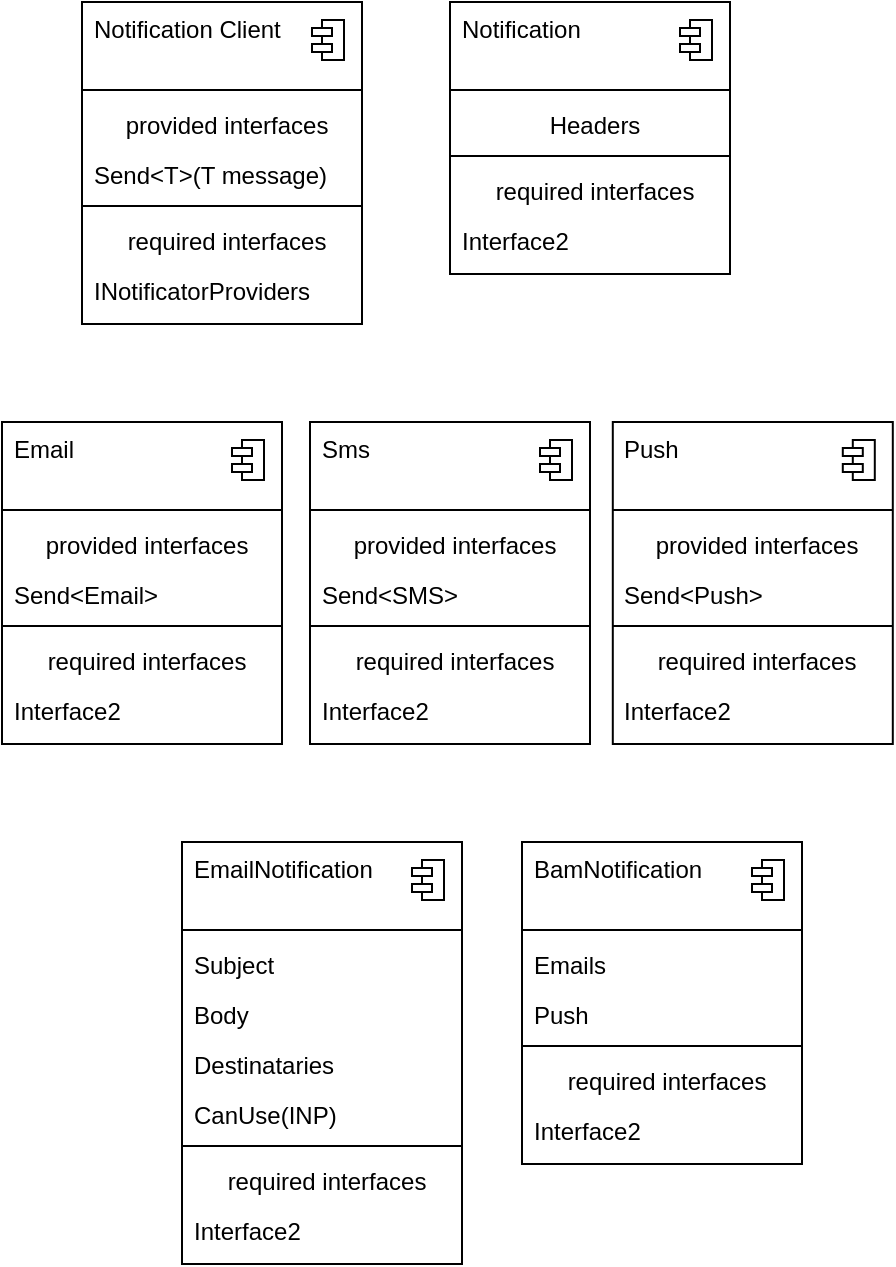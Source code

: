 <mxfile version="14.7.0" type="github">
  <diagram id="QHm2DTe5CyuroTfaVQF_" name="Page-2">
    <mxGraphModel dx="1718" dy="1831" grid="1" gridSize="10" guides="1" tooltips="1" connect="1" arrows="1" fold="1" page="1" pageScale="1" pageWidth="827" pageHeight="1169" math="0" shadow="0">
      <root>
        <mxCell id="85T4zdCJmLSqGXaU--T0-0" />
        <mxCell id="85T4zdCJmLSqGXaU--T0-1" parent="85T4zdCJmLSqGXaU--T0-0" />
        <mxCell id="ozIvUlVLJT3WlN5ytKYM-2" value="" style="fontStyle=1;align=center;verticalAlign=top;childLayout=stackLayout;horizontal=1;horizontalStack=0;resizeParent=1;resizeParentMax=0;resizeLast=0;marginBottom=0;" parent="85T4zdCJmLSqGXaU--T0-1" vertex="1">
          <mxGeometry x="160" y="-1040" width="140" height="161" as="geometry" />
        </mxCell>
        <mxCell id="ozIvUlVLJT3WlN5ytKYM-3" value="&lt;span style=&quot;text-align: center&quot;&gt;Notification Client&lt;/span&gt;" style="html=1;align=left;spacingLeft=4;verticalAlign=top;strokeColor=none;fillColor=none;" parent="ozIvUlVLJT3WlN5ytKYM-2" vertex="1">
          <mxGeometry width="140" height="40" as="geometry" />
        </mxCell>
        <mxCell id="ozIvUlVLJT3WlN5ytKYM-4" value="" style="shape=module;jettyWidth=10;jettyHeight=4;" parent="ozIvUlVLJT3WlN5ytKYM-3" vertex="1">
          <mxGeometry x="1" width="16" height="20" relative="1" as="geometry">
            <mxPoint x="-25" y="9" as="offset" />
          </mxGeometry>
        </mxCell>
        <mxCell id="ozIvUlVLJT3WlN5ytKYM-5" value="" style="line;strokeWidth=1;fillColor=none;align=left;verticalAlign=middle;spacingTop=-1;spacingLeft=3;spacingRight=3;rotatable=0;labelPosition=right;points=[];portConstraint=eastwest;" parent="ozIvUlVLJT3WlN5ytKYM-2" vertex="1">
          <mxGeometry y="40" width="140" height="8" as="geometry" />
        </mxCell>
        <mxCell id="ozIvUlVLJT3WlN5ytKYM-6" value="provided interfaces" style="html=1;align=center;spacingLeft=4;verticalAlign=top;strokeColor=none;fillColor=none;" parent="ozIvUlVLJT3WlN5ytKYM-2" vertex="1">
          <mxGeometry y="48" width="140" height="25" as="geometry" />
        </mxCell>
        <mxCell id="ozIvUlVLJT3WlN5ytKYM-7" value="&lt;span style=&quot;text-align: center&quot;&gt;Send&amp;lt;T&amp;gt;(T message)&lt;/span&gt;" style="html=1;align=left;spacingLeft=4;verticalAlign=top;strokeColor=none;fillColor=none;" parent="ozIvUlVLJT3WlN5ytKYM-2" vertex="1">
          <mxGeometry y="73" width="140" height="25" as="geometry" />
        </mxCell>
        <mxCell id="ozIvUlVLJT3WlN5ytKYM-8" value="" style="line;strokeWidth=1;fillColor=none;align=left;verticalAlign=middle;spacingTop=-1;spacingLeft=3;spacingRight=3;rotatable=0;labelPosition=right;points=[];portConstraint=eastwest;" parent="ozIvUlVLJT3WlN5ytKYM-2" vertex="1">
          <mxGeometry y="98" width="140" height="8" as="geometry" />
        </mxCell>
        <mxCell id="ozIvUlVLJT3WlN5ytKYM-9" value="required interfaces" style="html=1;align=center;spacingLeft=4;verticalAlign=top;strokeColor=none;fillColor=none;" parent="ozIvUlVLJT3WlN5ytKYM-2" vertex="1">
          <mxGeometry y="106" width="140" height="25" as="geometry" />
        </mxCell>
        <mxCell id="ozIvUlVLJT3WlN5ytKYM-10" value="INotificatorProviders" style="html=1;align=left;spacingLeft=4;verticalAlign=top;strokeColor=none;fillColor=none;" parent="ozIvUlVLJT3WlN5ytKYM-2" vertex="1">
          <mxGeometry y="131" width="140" height="30" as="geometry" />
        </mxCell>
        <mxCell id="ozIvUlVLJT3WlN5ytKYM-11" value="" style="fontStyle=1;align=center;verticalAlign=top;childLayout=stackLayout;horizontal=1;horizontalStack=0;resizeParent=1;resizeParentMax=0;resizeLast=0;marginBottom=0;" parent="85T4zdCJmLSqGXaU--T0-1" vertex="1">
          <mxGeometry x="120" y="-830" width="140" height="161" as="geometry" />
        </mxCell>
        <mxCell id="ozIvUlVLJT3WlN5ytKYM-12" value="Email" style="html=1;align=left;spacingLeft=4;verticalAlign=top;strokeColor=none;fillColor=none;" parent="ozIvUlVLJT3WlN5ytKYM-11" vertex="1">
          <mxGeometry width="140" height="40" as="geometry" />
        </mxCell>
        <mxCell id="ozIvUlVLJT3WlN5ytKYM-13" value="" style="shape=module;jettyWidth=10;jettyHeight=4;" parent="ozIvUlVLJT3WlN5ytKYM-12" vertex="1">
          <mxGeometry x="1" width="16" height="20" relative="1" as="geometry">
            <mxPoint x="-25" y="9" as="offset" />
          </mxGeometry>
        </mxCell>
        <mxCell id="ozIvUlVLJT3WlN5ytKYM-14" value="" style="line;strokeWidth=1;fillColor=none;align=left;verticalAlign=middle;spacingTop=-1;spacingLeft=3;spacingRight=3;rotatable=0;labelPosition=right;points=[];portConstraint=eastwest;" parent="ozIvUlVLJT3WlN5ytKYM-11" vertex="1">
          <mxGeometry y="40" width="140" height="8" as="geometry" />
        </mxCell>
        <mxCell id="ozIvUlVLJT3WlN5ytKYM-15" value="provided interfaces" style="html=1;align=center;spacingLeft=4;verticalAlign=top;strokeColor=none;fillColor=none;" parent="ozIvUlVLJT3WlN5ytKYM-11" vertex="1">
          <mxGeometry y="48" width="140" height="25" as="geometry" />
        </mxCell>
        <mxCell id="ozIvUlVLJT3WlN5ytKYM-16" value="Send&amp;lt;Email&amp;gt;" style="html=1;align=left;spacingLeft=4;verticalAlign=top;strokeColor=none;fillColor=none;" parent="ozIvUlVLJT3WlN5ytKYM-11" vertex="1">
          <mxGeometry y="73" width="140" height="25" as="geometry" />
        </mxCell>
        <mxCell id="ozIvUlVLJT3WlN5ytKYM-17" value="" style="line;strokeWidth=1;fillColor=none;align=left;verticalAlign=middle;spacingTop=-1;spacingLeft=3;spacingRight=3;rotatable=0;labelPosition=right;points=[];portConstraint=eastwest;" parent="ozIvUlVLJT3WlN5ytKYM-11" vertex="1">
          <mxGeometry y="98" width="140" height="8" as="geometry" />
        </mxCell>
        <mxCell id="ozIvUlVLJT3WlN5ytKYM-18" value="required interfaces" style="html=1;align=center;spacingLeft=4;verticalAlign=top;strokeColor=none;fillColor=none;" parent="ozIvUlVLJT3WlN5ytKYM-11" vertex="1">
          <mxGeometry y="106" width="140" height="25" as="geometry" />
        </mxCell>
        <mxCell id="ozIvUlVLJT3WlN5ytKYM-19" value="Interface2" style="html=1;align=left;spacingLeft=4;verticalAlign=top;strokeColor=none;fillColor=none;" parent="ozIvUlVLJT3WlN5ytKYM-11" vertex="1">
          <mxGeometry y="131" width="140" height="30" as="geometry" />
        </mxCell>
        <mxCell id="ozIvUlVLJT3WlN5ytKYM-20" value="" style="fontStyle=1;align=center;verticalAlign=top;childLayout=stackLayout;horizontal=1;horizontalStack=0;resizeParent=1;resizeParentMax=0;resizeLast=0;marginBottom=0;" parent="85T4zdCJmLSqGXaU--T0-1" vertex="1">
          <mxGeometry x="274" y="-830" width="140" height="161" as="geometry" />
        </mxCell>
        <mxCell id="ozIvUlVLJT3WlN5ytKYM-21" value="Sms" style="html=1;align=left;spacingLeft=4;verticalAlign=top;strokeColor=none;fillColor=none;" parent="ozIvUlVLJT3WlN5ytKYM-20" vertex="1">
          <mxGeometry width="140" height="40" as="geometry" />
        </mxCell>
        <mxCell id="ozIvUlVLJT3WlN5ytKYM-22" value="" style="shape=module;jettyWidth=10;jettyHeight=4;" parent="ozIvUlVLJT3WlN5ytKYM-21" vertex="1">
          <mxGeometry x="1" width="16" height="20" relative="1" as="geometry">
            <mxPoint x="-25" y="9" as="offset" />
          </mxGeometry>
        </mxCell>
        <mxCell id="ozIvUlVLJT3WlN5ytKYM-23" value="" style="line;strokeWidth=1;fillColor=none;align=left;verticalAlign=middle;spacingTop=-1;spacingLeft=3;spacingRight=3;rotatable=0;labelPosition=right;points=[];portConstraint=eastwest;" parent="ozIvUlVLJT3WlN5ytKYM-20" vertex="1">
          <mxGeometry y="40" width="140" height="8" as="geometry" />
        </mxCell>
        <mxCell id="ozIvUlVLJT3WlN5ytKYM-24" value="provided interfaces" style="html=1;align=center;spacingLeft=4;verticalAlign=top;strokeColor=none;fillColor=none;" parent="ozIvUlVLJT3WlN5ytKYM-20" vertex="1">
          <mxGeometry y="48" width="140" height="25" as="geometry" />
        </mxCell>
        <mxCell id="ozIvUlVLJT3WlN5ytKYM-25" value="Send&amp;lt;SMS&amp;gt;" style="html=1;align=left;spacingLeft=4;verticalAlign=top;strokeColor=none;fillColor=none;" parent="ozIvUlVLJT3WlN5ytKYM-20" vertex="1">
          <mxGeometry y="73" width="140" height="25" as="geometry" />
        </mxCell>
        <mxCell id="ozIvUlVLJT3WlN5ytKYM-26" value="" style="line;strokeWidth=1;fillColor=none;align=left;verticalAlign=middle;spacingTop=-1;spacingLeft=3;spacingRight=3;rotatable=0;labelPosition=right;points=[];portConstraint=eastwest;" parent="ozIvUlVLJT3WlN5ytKYM-20" vertex="1">
          <mxGeometry y="98" width="140" height="8" as="geometry" />
        </mxCell>
        <mxCell id="ozIvUlVLJT3WlN5ytKYM-27" value="required interfaces" style="html=1;align=center;spacingLeft=4;verticalAlign=top;strokeColor=none;fillColor=none;" parent="ozIvUlVLJT3WlN5ytKYM-20" vertex="1">
          <mxGeometry y="106" width="140" height="25" as="geometry" />
        </mxCell>
        <mxCell id="ozIvUlVLJT3WlN5ytKYM-28" value="Interface2" style="html=1;align=left;spacingLeft=4;verticalAlign=top;strokeColor=none;fillColor=none;" parent="ozIvUlVLJT3WlN5ytKYM-20" vertex="1">
          <mxGeometry y="131" width="140" height="30" as="geometry" />
        </mxCell>
        <mxCell id="ozIvUlVLJT3WlN5ytKYM-29" value="" style="fontStyle=1;align=center;verticalAlign=top;childLayout=stackLayout;horizontal=1;horizontalStack=0;resizeParent=1;resizeParentMax=0;resizeLast=0;marginBottom=0;" parent="85T4zdCJmLSqGXaU--T0-1" vertex="1">
          <mxGeometry x="425.4" y="-830" width="140" height="161" as="geometry" />
        </mxCell>
        <mxCell id="ozIvUlVLJT3WlN5ytKYM-30" value="Push" style="html=1;align=left;spacingLeft=4;verticalAlign=top;strokeColor=none;fillColor=none;" parent="ozIvUlVLJT3WlN5ytKYM-29" vertex="1">
          <mxGeometry width="140" height="40" as="geometry" />
        </mxCell>
        <mxCell id="ozIvUlVLJT3WlN5ytKYM-31" value="" style="shape=module;jettyWidth=10;jettyHeight=4;" parent="ozIvUlVLJT3WlN5ytKYM-30" vertex="1">
          <mxGeometry x="1" width="16" height="20" relative="1" as="geometry">
            <mxPoint x="-25" y="9" as="offset" />
          </mxGeometry>
        </mxCell>
        <mxCell id="ozIvUlVLJT3WlN5ytKYM-32" value="" style="line;strokeWidth=1;fillColor=none;align=left;verticalAlign=middle;spacingTop=-1;spacingLeft=3;spacingRight=3;rotatable=0;labelPosition=right;points=[];portConstraint=eastwest;" parent="ozIvUlVLJT3WlN5ytKYM-29" vertex="1">
          <mxGeometry y="40" width="140" height="8" as="geometry" />
        </mxCell>
        <mxCell id="ozIvUlVLJT3WlN5ytKYM-33" value="provided interfaces" style="html=1;align=center;spacingLeft=4;verticalAlign=top;strokeColor=none;fillColor=none;" parent="ozIvUlVLJT3WlN5ytKYM-29" vertex="1">
          <mxGeometry y="48" width="140" height="25" as="geometry" />
        </mxCell>
        <mxCell id="ozIvUlVLJT3WlN5ytKYM-34" value="Send&amp;lt;Push&amp;gt;" style="html=1;align=left;spacingLeft=4;verticalAlign=top;strokeColor=none;fillColor=none;" parent="ozIvUlVLJT3WlN5ytKYM-29" vertex="1">
          <mxGeometry y="73" width="140" height="25" as="geometry" />
        </mxCell>
        <mxCell id="ozIvUlVLJT3WlN5ytKYM-35" value="" style="line;strokeWidth=1;fillColor=none;align=left;verticalAlign=middle;spacingTop=-1;spacingLeft=3;spacingRight=3;rotatable=0;labelPosition=right;points=[];portConstraint=eastwest;" parent="ozIvUlVLJT3WlN5ytKYM-29" vertex="1">
          <mxGeometry y="98" width="140" height="8" as="geometry" />
        </mxCell>
        <mxCell id="ozIvUlVLJT3WlN5ytKYM-36" value="required interfaces" style="html=1;align=center;spacingLeft=4;verticalAlign=top;strokeColor=none;fillColor=none;" parent="ozIvUlVLJT3WlN5ytKYM-29" vertex="1">
          <mxGeometry y="106" width="140" height="25" as="geometry" />
        </mxCell>
        <mxCell id="ozIvUlVLJT3WlN5ytKYM-37" value="Interface2" style="html=1;align=left;spacingLeft=4;verticalAlign=top;strokeColor=none;fillColor=none;" parent="ozIvUlVLJT3WlN5ytKYM-29" vertex="1">
          <mxGeometry y="131" width="140" height="30" as="geometry" />
        </mxCell>
        <mxCell id="ozIvUlVLJT3WlN5ytKYM-38" value="" style="fontStyle=1;align=center;verticalAlign=top;childLayout=stackLayout;horizontal=1;horizontalStack=0;resizeParent=1;resizeParentMax=0;resizeLast=0;marginBottom=0;" parent="85T4zdCJmLSqGXaU--T0-1" vertex="1">
          <mxGeometry x="344" y="-1040" width="140" height="136" as="geometry" />
        </mxCell>
        <mxCell id="ozIvUlVLJT3WlN5ytKYM-39" value="Notification" style="html=1;align=left;spacingLeft=4;verticalAlign=top;strokeColor=none;fillColor=none;" parent="ozIvUlVLJT3WlN5ytKYM-38" vertex="1">
          <mxGeometry width="140" height="40" as="geometry" />
        </mxCell>
        <mxCell id="ozIvUlVLJT3WlN5ytKYM-40" value="" style="shape=module;jettyWidth=10;jettyHeight=4;" parent="ozIvUlVLJT3WlN5ytKYM-39" vertex="1">
          <mxGeometry x="1" width="16" height="20" relative="1" as="geometry">
            <mxPoint x="-25" y="9" as="offset" />
          </mxGeometry>
        </mxCell>
        <mxCell id="ozIvUlVLJT3WlN5ytKYM-41" value="" style="line;strokeWidth=1;fillColor=none;align=left;verticalAlign=middle;spacingTop=-1;spacingLeft=3;spacingRight=3;rotatable=0;labelPosition=right;points=[];portConstraint=eastwest;" parent="ozIvUlVLJT3WlN5ytKYM-38" vertex="1">
          <mxGeometry y="40" width="140" height="8" as="geometry" />
        </mxCell>
        <mxCell id="Q_7yFQn-fByA-fb3hpc2-0" value="Headers" style="html=1;align=center;spacingLeft=4;verticalAlign=top;strokeColor=none;fillColor=none;" parent="ozIvUlVLJT3WlN5ytKYM-38" vertex="1">
          <mxGeometry y="48" width="140" height="25" as="geometry" />
        </mxCell>
        <mxCell id="ozIvUlVLJT3WlN5ytKYM-44" value="" style="line;strokeWidth=1;fillColor=none;align=left;verticalAlign=middle;spacingTop=-1;spacingLeft=3;spacingRight=3;rotatable=0;labelPosition=right;points=[];portConstraint=eastwest;" parent="ozIvUlVLJT3WlN5ytKYM-38" vertex="1">
          <mxGeometry y="73" width="140" height="8" as="geometry" />
        </mxCell>
        <mxCell id="ozIvUlVLJT3WlN5ytKYM-45" value="required interfaces" style="html=1;align=center;spacingLeft=4;verticalAlign=top;strokeColor=none;fillColor=none;" parent="ozIvUlVLJT3WlN5ytKYM-38" vertex="1">
          <mxGeometry y="81" width="140" height="25" as="geometry" />
        </mxCell>
        <mxCell id="ozIvUlVLJT3WlN5ytKYM-46" value="Interface2" style="html=1;align=left;spacingLeft=4;verticalAlign=top;strokeColor=none;fillColor=none;" parent="ozIvUlVLJT3WlN5ytKYM-38" vertex="1">
          <mxGeometry y="106" width="140" height="30" as="geometry" />
        </mxCell>
        <mxCell id="ozIvUlVLJT3WlN5ytKYM-48" value="" style="fontStyle=1;align=center;verticalAlign=top;childLayout=stackLayout;horizontal=1;horizontalStack=0;resizeParent=1;resizeParentMax=0;resizeLast=0;marginBottom=0;" parent="85T4zdCJmLSqGXaU--T0-1" vertex="1">
          <mxGeometry x="380" y="-620" width="140" height="161" as="geometry" />
        </mxCell>
        <mxCell id="ozIvUlVLJT3WlN5ytKYM-49" value="BamNotification" style="html=1;align=left;spacingLeft=4;verticalAlign=top;strokeColor=none;fillColor=none;" parent="ozIvUlVLJT3WlN5ytKYM-48" vertex="1">
          <mxGeometry width="140" height="40" as="geometry" />
        </mxCell>
        <mxCell id="ozIvUlVLJT3WlN5ytKYM-50" value="" style="shape=module;jettyWidth=10;jettyHeight=4;" parent="ozIvUlVLJT3WlN5ytKYM-49" vertex="1">
          <mxGeometry x="1" width="16" height="20" relative="1" as="geometry">
            <mxPoint x="-25" y="9" as="offset" />
          </mxGeometry>
        </mxCell>
        <mxCell id="ozIvUlVLJT3WlN5ytKYM-51" value="" style="line;strokeWidth=1;fillColor=none;align=left;verticalAlign=middle;spacingTop=-1;spacingLeft=3;spacingRight=3;rotatable=0;labelPosition=right;points=[];portConstraint=eastwest;" parent="ozIvUlVLJT3WlN5ytKYM-48" vertex="1">
          <mxGeometry y="40" width="140" height="8" as="geometry" />
        </mxCell>
        <mxCell id="ozIvUlVLJT3WlN5ytKYM-57" value="Emails" style="html=1;align=left;spacingLeft=4;verticalAlign=top;strokeColor=none;fillColor=none;" parent="ozIvUlVLJT3WlN5ytKYM-48" vertex="1">
          <mxGeometry y="48" width="140" height="25" as="geometry" />
        </mxCell>
        <mxCell id="ozIvUlVLJT3WlN5ytKYM-53" value="Push" style="html=1;align=left;spacingLeft=4;verticalAlign=top;strokeColor=none;fillColor=none;" parent="ozIvUlVLJT3WlN5ytKYM-48" vertex="1">
          <mxGeometry y="73" width="140" height="25" as="geometry" />
        </mxCell>
        <mxCell id="ozIvUlVLJT3WlN5ytKYM-54" value="" style="line;strokeWidth=1;fillColor=none;align=left;verticalAlign=middle;spacingTop=-1;spacingLeft=3;spacingRight=3;rotatable=0;labelPosition=right;points=[];portConstraint=eastwest;" parent="ozIvUlVLJT3WlN5ytKYM-48" vertex="1">
          <mxGeometry y="98" width="140" height="8" as="geometry" />
        </mxCell>
        <mxCell id="ozIvUlVLJT3WlN5ytKYM-55" value="required interfaces" style="html=1;align=center;spacingLeft=4;verticalAlign=top;strokeColor=none;fillColor=none;" parent="ozIvUlVLJT3WlN5ytKYM-48" vertex="1">
          <mxGeometry y="106" width="140" height="25" as="geometry" />
        </mxCell>
        <mxCell id="ozIvUlVLJT3WlN5ytKYM-56" value="Interface2" style="html=1;align=left;spacingLeft=4;verticalAlign=top;strokeColor=none;fillColor=none;" parent="ozIvUlVLJT3WlN5ytKYM-48" vertex="1">
          <mxGeometry y="131" width="140" height="30" as="geometry" />
        </mxCell>
        <mxCell id="ozIvUlVLJT3WlN5ytKYM-58" value="" style="fontStyle=1;align=center;verticalAlign=top;childLayout=stackLayout;horizontal=1;horizontalStack=0;resizeParent=1;resizeParentMax=0;resizeLast=0;marginBottom=0;" parent="85T4zdCJmLSqGXaU--T0-1" vertex="1">
          <mxGeometry x="210" y="-620" width="140" height="211" as="geometry" />
        </mxCell>
        <mxCell id="ozIvUlVLJT3WlN5ytKYM-59" value="EmailNotification" style="html=1;align=left;spacingLeft=4;verticalAlign=top;strokeColor=none;fillColor=none;" parent="ozIvUlVLJT3WlN5ytKYM-58" vertex="1">
          <mxGeometry width="140" height="40" as="geometry" />
        </mxCell>
        <mxCell id="ozIvUlVLJT3WlN5ytKYM-60" value="" style="shape=module;jettyWidth=10;jettyHeight=4;" parent="ozIvUlVLJT3WlN5ytKYM-59" vertex="1">
          <mxGeometry x="1" width="16" height="20" relative="1" as="geometry">
            <mxPoint x="-25" y="9" as="offset" />
          </mxGeometry>
        </mxCell>
        <mxCell id="ozIvUlVLJT3WlN5ytKYM-61" value="" style="line;strokeWidth=1;fillColor=none;align=left;verticalAlign=middle;spacingTop=-1;spacingLeft=3;spacingRight=3;rotatable=0;labelPosition=right;points=[];portConstraint=eastwest;" parent="ozIvUlVLJT3WlN5ytKYM-58" vertex="1">
          <mxGeometry y="40" width="140" height="8" as="geometry" />
        </mxCell>
        <mxCell id="ozIvUlVLJT3WlN5ytKYM-67" value="Subject" style="html=1;align=left;spacingLeft=4;verticalAlign=top;strokeColor=none;fillColor=none;" parent="ozIvUlVLJT3WlN5ytKYM-58" vertex="1">
          <mxGeometry y="48" width="140" height="25" as="geometry" />
        </mxCell>
        <mxCell id="ozIvUlVLJT3WlN5ytKYM-68" value="Body" style="html=1;align=left;spacingLeft=4;verticalAlign=top;strokeColor=none;fillColor=none;" parent="ozIvUlVLJT3WlN5ytKYM-58" vertex="1">
          <mxGeometry y="73" width="140" height="25" as="geometry" />
        </mxCell>
        <mxCell id="ozIvUlVLJT3WlN5ytKYM-69" value="Destinataries" style="html=1;align=left;spacingLeft=4;verticalAlign=top;strokeColor=none;fillColor=none;" parent="ozIvUlVLJT3WlN5ytKYM-58" vertex="1">
          <mxGeometry y="98" width="140" height="25" as="geometry" />
        </mxCell>
        <mxCell id="ozIvUlVLJT3WlN5ytKYM-62" value="CanUse(INP)" style="html=1;align=left;spacingLeft=4;verticalAlign=top;strokeColor=none;fillColor=none;" parent="ozIvUlVLJT3WlN5ytKYM-58" vertex="1">
          <mxGeometry y="123" width="140" height="25" as="geometry" />
        </mxCell>
        <mxCell id="ozIvUlVLJT3WlN5ytKYM-64" value="" style="line;strokeWidth=1;fillColor=none;align=left;verticalAlign=middle;spacingTop=-1;spacingLeft=3;spacingRight=3;rotatable=0;labelPosition=right;points=[];portConstraint=eastwest;" parent="ozIvUlVLJT3WlN5ytKYM-58" vertex="1">
          <mxGeometry y="148" width="140" height="8" as="geometry" />
        </mxCell>
        <mxCell id="ozIvUlVLJT3WlN5ytKYM-65" value="required interfaces" style="html=1;align=center;spacingLeft=4;verticalAlign=top;strokeColor=none;fillColor=none;" parent="ozIvUlVLJT3WlN5ytKYM-58" vertex="1">
          <mxGeometry y="156" width="140" height="25" as="geometry" />
        </mxCell>
        <mxCell id="ozIvUlVLJT3WlN5ytKYM-66" value="Interface2" style="html=1;align=left;spacingLeft=4;verticalAlign=top;strokeColor=none;fillColor=none;" parent="ozIvUlVLJT3WlN5ytKYM-58" vertex="1">
          <mxGeometry y="181" width="140" height="30" as="geometry" />
        </mxCell>
      </root>
    </mxGraphModel>
  </diagram>
</mxfile>
